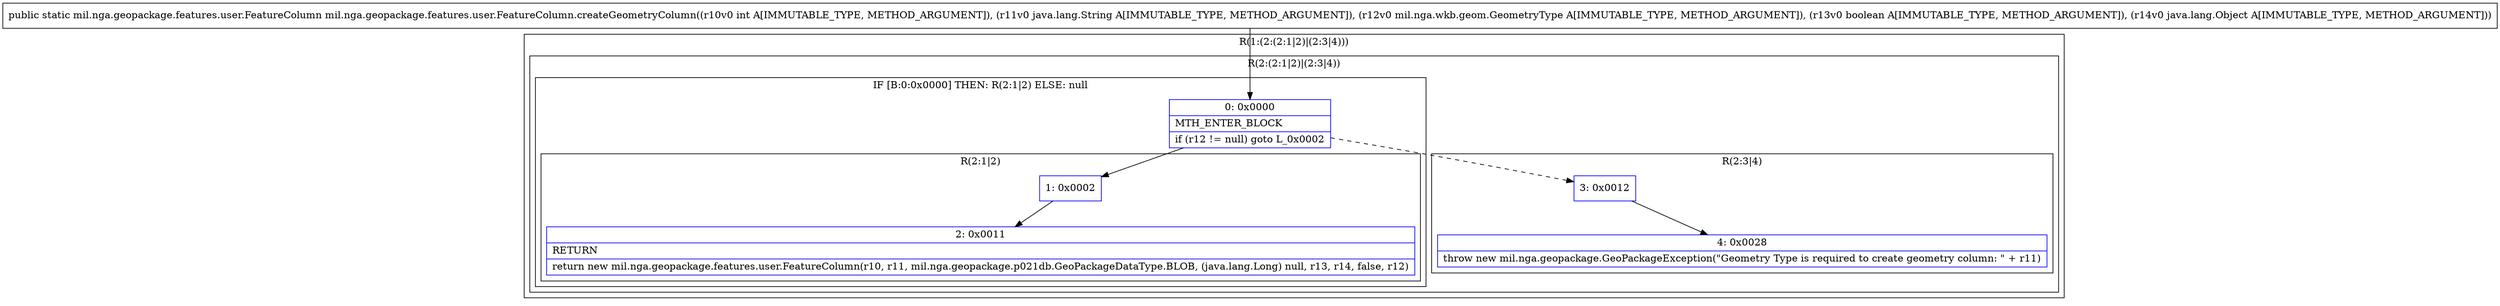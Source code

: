 digraph "CFG formil.nga.geopackage.features.user.FeatureColumn.createGeometryColumn(ILjava\/lang\/String;Lmil\/nga\/wkb\/geom\/GeometryType;ZLjava\/lang\/Object;)Lmil\/nga\/geopackage\/features\/user\/FeatureColumn;" {
subgraph cluster_Region_1773214432 {
label = "R(1:(2:(2:1|2)|(2:3|4)))";
node [shape=record,color=blue];
subgraph cluster_Region_85143031 {
label = "R(2:(2:1|2)|(2:3|4))";
node [shape=record,color=blue];
subgraph cluster_IfRegion_1264602490 {
label = "IF [B:0:0x0000] THEN: R(2:1|2) ELSE: null";
node [shape=record,color=blue];
Node_0 [shape=record,label="{0\:\ 0x0000|MTH_ENTER_BLOCK\l|if (r12 != null) goto L_0x0002\l}"];
subgraph cluster_Region_2134474112 {
label = "R(2:1|2)";
node [shape=record,color=blue];
Node_1 [shape=record,label="{1\:\ 0x0002}"];
Node_2 [shape=record,label="{2\:\ 0x0011|RETURN\l|return new mil.nga.geopackage.features.user.FeatureColumn(r10, r11, mil.nga.geopackage.p021db.GeoPackageDataType.BLOB, (java.lang.Long) null, r13, r14, false, r12)\l}"];
}
}
subgraph cluster_Region_515776157 {
label = "R(2:3|4)";
node [shape=record,color=blue];
Node_3 [shape=record,label="{3\:\ 0x0012}"];
Node_4 [shape=record,label="{4\:\ 0x0028|throw new mil.nga.geopackage.GeoPackageException(\"Geometry Type is required to create geometry column: \" + r11)\l}"];
}
}
}
MethodNode[shape=record,label="{public static mil.nga.geopackage.features.user.FeatureColumn mil.nga.geopackage.features.user.FeatureColumn.createGeometryColumn((r10v0 int A[IMMUTABLE_TYPE, METHOD_ARGUMENT]), (r11v0 java.lang.String A[IMMUTABLE_TYPE, METHOD_ARGUMENT]), (r12v0 mil.nga.wkb.geom.GeometryType A[IMMUTABLE_TYPE, METHOD_ARGUMENT]), (r13v0 boolean A[IMMUTABLE_TYPE, METHOD_ARGUMENT]), (r14v0 java.lang.Object A[IMMUTABLE_TYPE, METHOD_ARGUMENT])) }"];
MethodNode -> Node_0;
Node_0 -> Node_1;
Node_0 -> Node_3[style=dashed];
Node_1 -> Node_2;
Node_3 -> Node_4;
}

